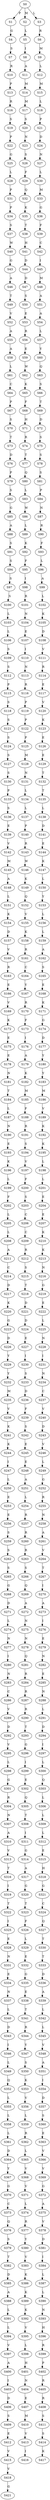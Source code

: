 strict digraph  {
	S0 -> S1 [ label = P ];
	S0 -> S2 [ label = M ];
	S0 -> S3 [ label = L ];
	S1 -> S4 [ label = G ];
	S2 -> S5 [ label = L ];
	S3 -> S6 [ label = R ];
	S4 -> S7 [ label = S ];
	S5 -> S8 [ label = I ];
	S6 -> S9 [ label = M ];
	S7 -> S10 [ label = R ];
	S8 -> S11 [ label = A ];
	S9 -> S12 [ label = L ];
	S10 -> S13 [ label = P ];
	S11 -> S14 [ label = M ];
	S12 -> S15 [ label = M ];
	S13 -> S16 [ label = R ];
	S14 -> S17 [ label = M ];
	S15 -> S18 [ label = L ];
	S16 -> S19 [ label = S ];
	S17 -> S20 [ label = S ];
	S18 -> S21 [ label = P ];
	S19 -> S22 [ label = P ];
	S20 -> S23 [ label = N ];
	S21 -> S24 [ label = D ];
	S22 -> S25 [ label = G ];
	S23 -> S26 [ label = S ];
	S24 -> S27 [ label = N ];
	S25 -> S28 [ label = L ];
	S26 -> S29 [ label = F ];
	S27 -> S30 [ label = L ];
	S28 -> S31 [ label = P ];
	S29 -> S32 [ label = Q ];
	S30 -> S33 [ label = M ];
	S31 -> S34 [ label = P ];
	S32 -> S35 [ label = K ];
	S33 -> S36 [ label = G ];
	S34 -> S37 [ label = S ];
	S35 -> S38 [ label = T ];
	S36 -> S39 [ label = F ];
	S37 -> S40 [ label = W ];
	S38 -> S41 [ label = H ];
	S39 -> S42 [ label = C ];
	S40 -> S43 [ label = G ];
	S41 -> S44 [ label = D ];
	S42 -> S45 [ label = I ];
	S43 -> S46 [ label = A ];
	S44 -> S47 [ label = D ];
	S45 -> S48 [ label = M ];
	S46 -> S49 [ label = T ];
	S47 -> S50 [ label = S ];
	S48 -> S51 [ label = A ];
	S49 -> S52 [ label = V ];
	S50 -> S53 [ label = E ];
	S51 -> S54 [ label = A ];
	S52 -> S55 [ label = A ];
	S53 -> S56 [ label = R ];
	S54 -> S57 [ label = L ];
	S55 -> S58 [ label = A ];
	S56 -> S59 [ label = E ];
	S57 -> S60 [ label = Y ];
	S58 -> S61 [ label = L ];
	S59 -> S62 [ label = W ];
	S60 -> S63 [ label = Q ];
	S61 -> S64 [ label = C ];
	S62 -> S65 [ label = K ];
	S63 -> S66 [ label = S ];
	S64 -> S67 [ label = P ];
	S65 -> S68 [ label = F ];
	S66 -> S69 [ label = T ];
	S67 -> S70 [ label = S ];
	S68 -> S71 [ label = H ];
	S69 -> S72 [ label = D ];
	S70 -> S73 [ label = T ];
	S71 -> S74 [ label = R ];
	S72 -> S75 [ label = S ];
	S73 -> S76 [ label = D ];
	S74 -> S77 [ label = T ];
	S75 -> S78 [ label = S ];
	S76 -> S79 [ label = P ];
	S77 -> S80 [ label = Q ];
	S78 -> S81 [ label = S ];
	S79 -> S82 [ label = S ];
	S80 -> S83 [ label = L ];
	S81 -> S84 [ label = P ];
	S82 -> S85 [ label = G ];
	S83 -> S86 [ label = W ];
	S84 -> S87 [ label = N ];
	S85 -> S88 [ label = A ];
	S86 -> S89 [ label = L ];
	S87 -> S90 [ label = R ];
	S88 -> S91 [ label = S ];
	S89 -> S92 [ label = K ];
	S90 -> S93 [ label = F ];
	S91 -> S94 [ label = S ];
	S92 -> S95 [ label = F ];
	S93 -> S96 [ label = L ];
	S94 -> S97 [ label = S ];
	S95 -> S98 [ label = I ];
	S96 -> S99 [ label = A ];
	S97 -> S100 [ label = S ];
	S98 -> S101 [ label = R ];
	S99 -> S102 [ label = L ];
	S100 -> S103 [ label = L ];
	S101 -> S104 [ label = N ];
	S102 -> S105 [ label = K ];
	S103 -> S106 [ label = L ];
	S104 -> S107 [ label = E ];
	S105 -> S108 [ label = D ];
	S106 -> S109 [ label = S ];
	S107 -> S110 [ label = I ];
	S108 -> S111 [ label = V ];
	S109 -> S112 [ label = S ];
	S110 -> S113 [ label = N ];
	S111 -> S114 [ label = R ];
	S112 -> S115 [ label = P ];
	S113 -> S116 [ label = R ];
	S114 -> S117 [ label = E ];
	S115 -> S118 [ label = S ];
	S116 -> S119 [ label = P ];
	S117 -> S120 [ label = V ];
	S118 -> S121 [ label = S ];
	S119 -> S122 [ label = P ];
	S120 -> S123 [ label = K ];
	S121 -> S124 [ label = S ];
	S122 -> S125 [ label = P ];
	S123 -> S126 [ label = E ];
	S124 -> S127 [ label = S ];
	S125 -> S128 [ label = M ];
	S126 -> S129 [ label = E ];
	S127 -> S130 [ label = S ];
	S128 -> S131 [ label = N ];
	S129 -> S132 [ label = T ];
	S130 -> S133 [ label = P ];
	S131 -> S134 [ label = L ];
	S132 -> S135 [ label = T ];
	S133 -> S136 [ label = S ];
	S134 -> S137 [ label = L ];
	S135 -> S138 [ label = L ];
	S136 -> S139 [ label = E ];
	S137 -> S140 [ label = P ];
	S138 -> S141 [ label = D ];
	S139 -> S142 [ label = V ];
	S140 -> S143 [ label = R ];
	S141 -> S144 [ label = E ];
	S142 -> S145 [ label = M ];
	S143 -> S146 [ label = W ];
	S144 -> S147 [ label = K ];
	S145 -> S148 [ label = A ];
	S146 -> S149 [ label = K ];
	S147 -> S150 [ label = L ];
	S148 -> S151 [ label = L ];
	S149 -> S152 [ label = Q ];
	S150 -> S153 [ label = Y ];
	S151 -> S154 [ label = K ];
	S152 -> S155 [ label = V ];
	S153 -> S156 [ label = L ];
	S154 -> S157 [ label = D ];
	S155 -> S158 [ label = K ];
	S156 -> S159 [ label = L ];
	S157 -> S160 [ label = V ];
	S158 -> S161 [ label = R ];
	S159 -> S162 [ label = A ];
	S160 -> S163 [ label = R ];
	S161 -> S164 [ label = C ];
	S162 -> S165 [ label = S ];
	S163 -> S166 [ label = E ];
	S164 -> S167 [ label = Y ];
	S165 -> S168 [ label = E ];
	S166 -> S169 [ label = V ];
	S167 -> S170 [ label = R ];
	S168 -> S171 [ label = K ];
	S169 -> S172 [ label = K ];
	S170 -> S173 [ label = F ];
	S171 -> S174 [ label = G ];
	S172 -> S175 [ label = E ];
	S173 -> S176 [ label = I ];
	S174 -> S177 [ label = D ];
	S175 -> S178 [ label = E ];
	S176 -> S179 [ label = A ];
	S177 -> S180 [ label = Y ];
	S178 -> S181 [ label = N ];
	S179 -> S182 [ label = K ];
	S180 -> S183 [ label = Y ];
	S181 -> S184 [ label = T ];
	S182 -> S185 [ label = M ];
	S183 -> S186 [ label = M ];
	S184 -> S187 [ label = L ];
	S185 -> S188 [ label = F ];
	S186 -> S189 [ label = V ];
	S187 -> S190 [ label = N ];
	S188 -> S191 [ label = R ];
	S189 -> S192 [ label = K ];
	S190 -> S193 [ label = E ];
	S191 -> S194 [ label = S ];
	S192 -> S195 [ label = K ];
	S193 -> S196 [ label = K ];
	S194 -> S197 [ label = V ];
	S195 -> S198 [ label = L ];
	S196 -> S199 [ label = L ];
	S197 -> S200 [ label = F ];
	S198 -> S201 [ label = L ];
	S199 -> S202 [ label = F ];
	S200 -> S203 [ label = S ];
	S201 -> S204 [ label = E ];
	S202 -> S205 [ label = L ];
	S203 -> S206 [ label = C ];
	S204 -> S207 [ label = E ];
	S205 -> S208 [ label = L ];
	S206 -> S209 [ label = C ];
	S207 -> S210 [ label = K ];
	S208 -> S211 [ label = A ];
	S209 -> S212 [ label = R ];
	S210 -> S213 [ label = K ];
	S211 -> S214 [ label = C ];
	S212 -> S215 [ label = S ];
	S213 -> S216 [ label = N ];
	S214 -> S217 [ label = D ];
	S215 -> S218 [ label = T ];
	S216 -> S219 [ label = G ];
	S217 -> S220 [ label = K ];
	S218 -> S221 [ label = D ];
	S219 -> S222 [ label = E ];
	S220 -> S223 [ label = G ];
	S221 -> S224 [ label = D ];
	S222 -> S225 [ label = L ];
	S223 -> S226 [ label = D ];
	S224 -> S227 [ label = E ];
	S225 -> S228 [ label = N ];
	S226 -> S229 [ label = Y ];
	S227 -> S230 [ label = I ];
	S228 -> S231 [ label = I ];
	S229 -> S232 [ label = Y ];
	S230 -> S233 [ label = S ];
	S231 -> S234 [ label = N ];
	S232 -> S235 [ label = M ];
	S233 -> S236 [ label = D ];
	S234 -> S237 [ label = C ];
	S235 -> S238 [ label = V ];
	S236 -> S239 [ label = F ];
	S237 -> S240 [ label = V ];
	S238 -> S241 [ label = K ];
	S239 -> S242 [ label = S ];
	S240 -> S243 [ label = D ];
	S241 -> S244 [ label = K ];
	S242 -> S245 [ label = E ];
	S243 -> S246 [ label = V ];
	S244 -> S247 [ label = I ];
	S245 -> S248 [ label = E ];
	S246 -> S249 [ label = L ];
	S247 -> S250 [ label = L ];
	S248 -> S251 [ label = A ];
	S249 -> S252 [ label = G ];
	S250 -> S253 [ label = E ];
	S251 -> S254 [ label = L ];
	S252 -> S255 [ label = R ];
	S253 -> S256 [ label = E ];
	S254 -> S257 [ label = R ];
	S255 -> S258 [ label = N ];
	S256 -> S259 [ label = S ];
	S257 -> S260 [ label = R ];
	S258 -> S261 [ label = A ];
	S259 -> S262 [ label = S ];
	S260 -> S263 [ label = R ];
	S261 -> S264 [ label = V ];
	S262 -> S265 [ label = S ];
	S263 -> S266 [ label = S ];
	S264 -> S267 [ label = T ];
	S265 -> S268 [ label = G ];
	S266 -> S269 [ label = Q ];
	S267 -> S270 [ label = I ];
	S268 -> S271 [ label = D ];
	S269 -> S272 [ label = A ];
	S270 -> S273 [ label = A ];
	S271 -> S274 [ label = L ];
	S272 -> S275 [ label = N ];
	S273 -> S276 [ label = I ];
	S274 -> S277 [ label = N ];
	S275 -> S278 [ label = N ];
	S276 -> S279 [ label = E ];
	S277 -> S280 [ label = I ];
	S278 -> S281 [ label = Q ];
	S279 -> S282 [ label = N ];
	S280 -> S283 [ label = N ];
	S281 -> S284 [ label = R ];
	S282 -> S285 [ label = E ];
	S283 -> S286 [ label = C ];
	S284 -> S287 [ label = R ];
	S285 -> S288 [ label = N ];
	S286 -> S289 [ label = V ];
	S287 -> S290 [ label = R ];
	S288 -> S291 [ label = L ];
	S289 -> S292 [ label = D ];
	S290 -> S293 [ label = T ];
	S291 -> S294 [ label = D ];
	S292 -> S295 [ label = V ];
	S293 -> S296 [ label = G ];
	S294 -> S297 [ label = I ];
	S295 -> S298 [ label = L ];
	S296 -> S299 [ label = I ];
	S297 -> S300 [ label = L ];
	S298 -> S301 [ label = G ];
	S299 -> S302 [ label = E ];
	S300 -> S303 [ label = Q ];
	S301 -> S304 [ label = R ];
	S302 -> S305 [ label = Q ];
	S303 -> S306 [ label = L ];
	S304 -> S307 [ label = N ];
	S305 -> S308 [ label = T ];
	S306 -> S309 [ label = L ];
	S307 -> S310 [ label = A ];
	S308 -> S311 [ label = I ];
	S309 -> S312 [ label = L ];
	S310 -> S313 [ label = V ];
	S311 -> S314 [ label = G ];
	S312 -> S315 [ label = E ];
	S313 -> S316 [ label = T ];
	S314 -> S317 [ label = A ];
	S315 -> S318 [ label = H ];
	S316 -> S319 [ label = I ];
	S317 -> S320 [ label = G ];
	S318 -> S321 [ label = G ];
	S319 -> S322 [ label = T ];
	S320 -> S323 [ label = T ];
	S321 -> S324 [ label = C ];
	S322 -> S325 [ label = I ];
	S323 -> S326 [ label = F ];
	S324 -> S327 [ label = Q ];
	S325 -> S328 [ label = E ];
	S326 -> S329 [ label = L ];
	S327 -> S330 [ label = T ];
	S328 -> S331 [ label = N ];
	S329 -> S332 [ label = E ];
	S330 -> S333 [ label = T ];
	S331 -> S334 [ label = E ];
	S332 -> S335 [ label = G ];
	S333 -> S336 [ label = D ];
	S334 -> S337 [ label = N ];
	S335 -> S338 [ label = E ];
	S336 -> S339 [ label = A ];
	S337 -> S340 [ label = L ];
	S338 -> S341 [ label = T ];
	S339 -> S342 [ label = L ];
	S340 -> S343 [ label = D ];
	S341 -> S344 [ label = R ];
	S342 -> S345 [ label = L ];
	S343 -> S346 [ label = I ];
	S344 -> S347 [ label = Y ];
	S345 -> S348 [ label = V ];
	S346 -> S349 [ label = L ];
	S347 -> S350 [ label = S ];
	S348 -> S351 [ label = A ];
	S349 -> S352 [ label = Q ];
	S350 -> S353 [ label = K ];
	S351 -> S354 [ label = I ];
	S352 -> S355 [ label = L ];
	S353 -> S356 [ label = V ];
	S354 -> S357 [ label = D ];
	S355 -> S358 [ label = L ];
	S356 -> S359 [ label = L ];
	S357 -> S360 [ label = S ];
	S358 -> S361 [ label = L ];
	S359 -> S362 [ label = R ];
	S360 -> S363 [ label = E ];
	S361 -> S364 [ label = D ];
	S362 -> S365 [ label = L ];
	S363 -> S366 [ label = V ];
	S364 -> S367 [ label = Y ];
	S365 -> S368 [ label = V ];
	S366 -> S369 [ label = V ];
	S367 -> S370 [ label = G ];
	S368 -> S371 [ label = V ];
	S369 -> S372 [ label = G ];
	S370 -> S373 [ label = C ];
	S371 -> S374 [ label = L ];
	S372 -> S375 [ label = A ];
	S373 -> S376 [ label = Q ];
	S374 -> S377 [ label = R ];
	S375 -> S378 [ label = V ];
	S376 -> S379 [ label = S ];
	S377 -> S380 [ label = Y ];
	S378 -> S381 [ label = D ];
	S379 -> S382 [ label = T ];
	S380 -> S383 [ label = V ];
	S381 -> S384 [ label = I ];
	S382 -> S385 [ label = D ];
	S383 -> S386 [ label = K ];
	S384 -> S387 [ label = L ];
	S385 -> S388 [ label = A ];
	S386 -> S389 [ label = K ];
	S387 -> S390 [ label = L ];
	S388 -> S391 [ label = L ];
	S389 -> S392 [ label = K ];
	S390 -> S393 [ label = N ];
	S391 -> S394 [ label = L ];
	S392 -> S395 [ label = V ];
	S393 -> S396 [ label = H ];
	S394 -> S397 [ label = V ];
	S395 -> S398 [ label = L ];
	S396 -> S399 [ label = R ];
	S397 -> S400 [ label = A ];
	S398 -> S401 [ label = H ];
	S399 -> S402 [ label = P ];
	S400 -> S403 [ label = I ];
	S401 -> S404 [ label = N ];
	S402 -> S405 [ label = R ];
	S403 -> S406 [ label = D ];
	S404 -> S407 [ label = E ];
	S405 -> S408 [ label = R ];
	S406 -> S409 [ label = S ];
	S407 -> S410 [ label = M ];
	S408 -> S411 [ label = S ];
	S409 -> S412 [ label = E ];
	S410 -> S413 [ label = V ];
	S411 -> S414 [ label = S ];
	S412 -> S415 [ label = V ];
	S413 -> S416 [ label = I ];
	S414 -> S417 [ label = K ];
	S415 -> S418 [ label = V ];
	S418 -> S421 [ label = G ];
}
